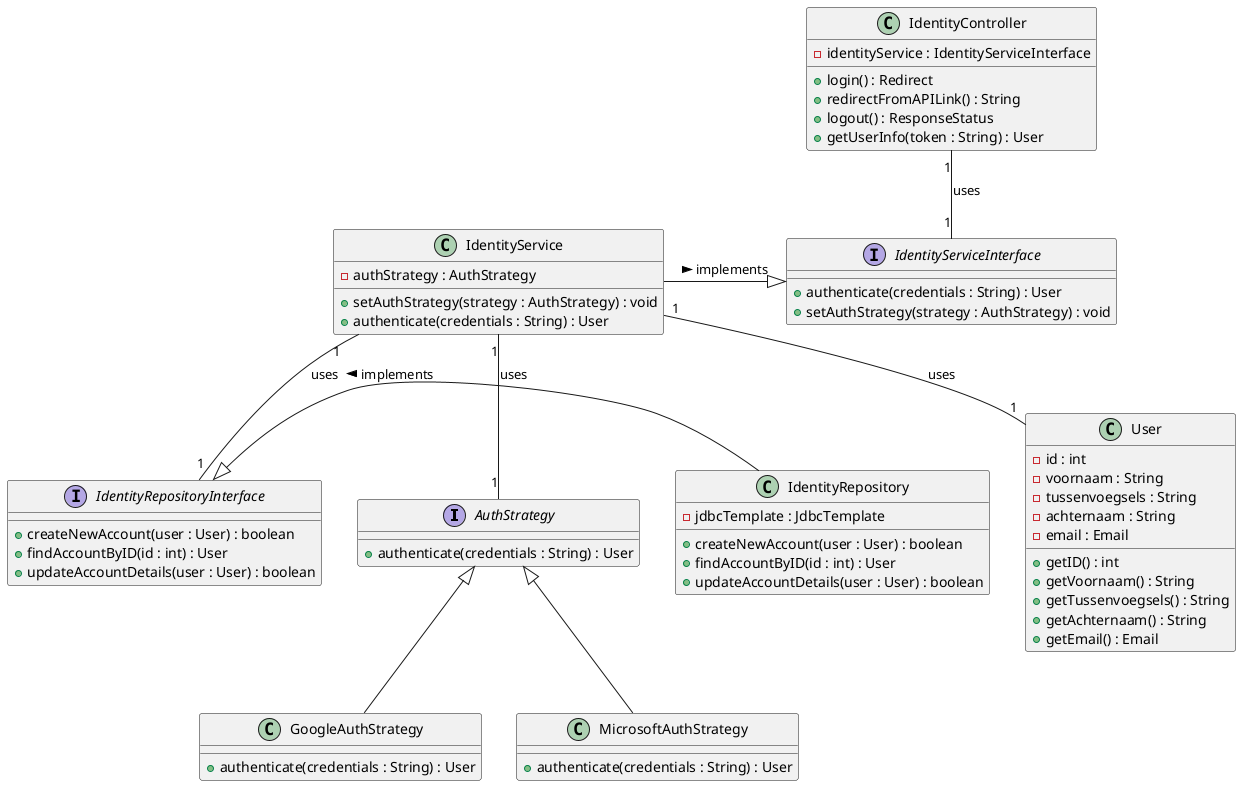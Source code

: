 @startuml

interface AuthStrategy {
    + authenticate(credentials : String) : User
}

class GoogleAuthStrategy {
    + authenticate(credentials : String) : User
}

class MicrosoftAuthStrategy {
    + authenticate(credentials : String) : User
}

class IdentityService {
    - authStrategy : AuthStrategy
    + setAuthStrategy(strategy : AuthStrategy) : void
    + authenticate(credentials : String) : User
}

class IdentityController {
    + login() : Redirect
    + redirectFromAPILink() : String
    + logout() : ResponseStatus
    + getUserInfo(token : String) : User
    - identityService : IdentityServiceInterface
}

class IdentityRepository {
    - jdbcTemplate : JdbcTemplate
    + createNewAccount(user : User) : boolean
    + findAccountByID(id : int) : User
    + updateAccountDetails(user : User) : boolean
}

interface IdentityServiceInterface {
    + authenticate(credentials : String) : User
    + setAuthStrategy(strategy : AuthStrategy) : void
}

interface IdentityRepositoryInterface {
    + createNewAccount(user : User) : boolean
    + findAccountByID(id : int) : User
    + updateAccountDetails(user : User) : boolean
}

class User {
    - id : int
    - voornaam : String
    - tussenvoegsels : String
    - achternaam : String
    - email : Email
    + getID() : int
    + getVoornaam() : String
    + getTussenvoegsels() : String
    + getAchternaam() : String
    + getEmail() : Email
}

IdentityService -|> IdentityServiceInterface : implements >
IdentityRepository -|> IdentityRepositoryInterface : implements >

IdentityService "1" -- "1" IdentityRepositoryInterface : uses
IdentityService "1" -- "1" User : uses

IdentityService "1" -- "1" AuthStrategy : uses
AuthStrategy <|-- GoogleAuthStrategy
AuthStrategy <|-- MicrosoftAuthStrategy

IdentityController "1" -- "1" IdentityServiceInterface : uses

@enduml
